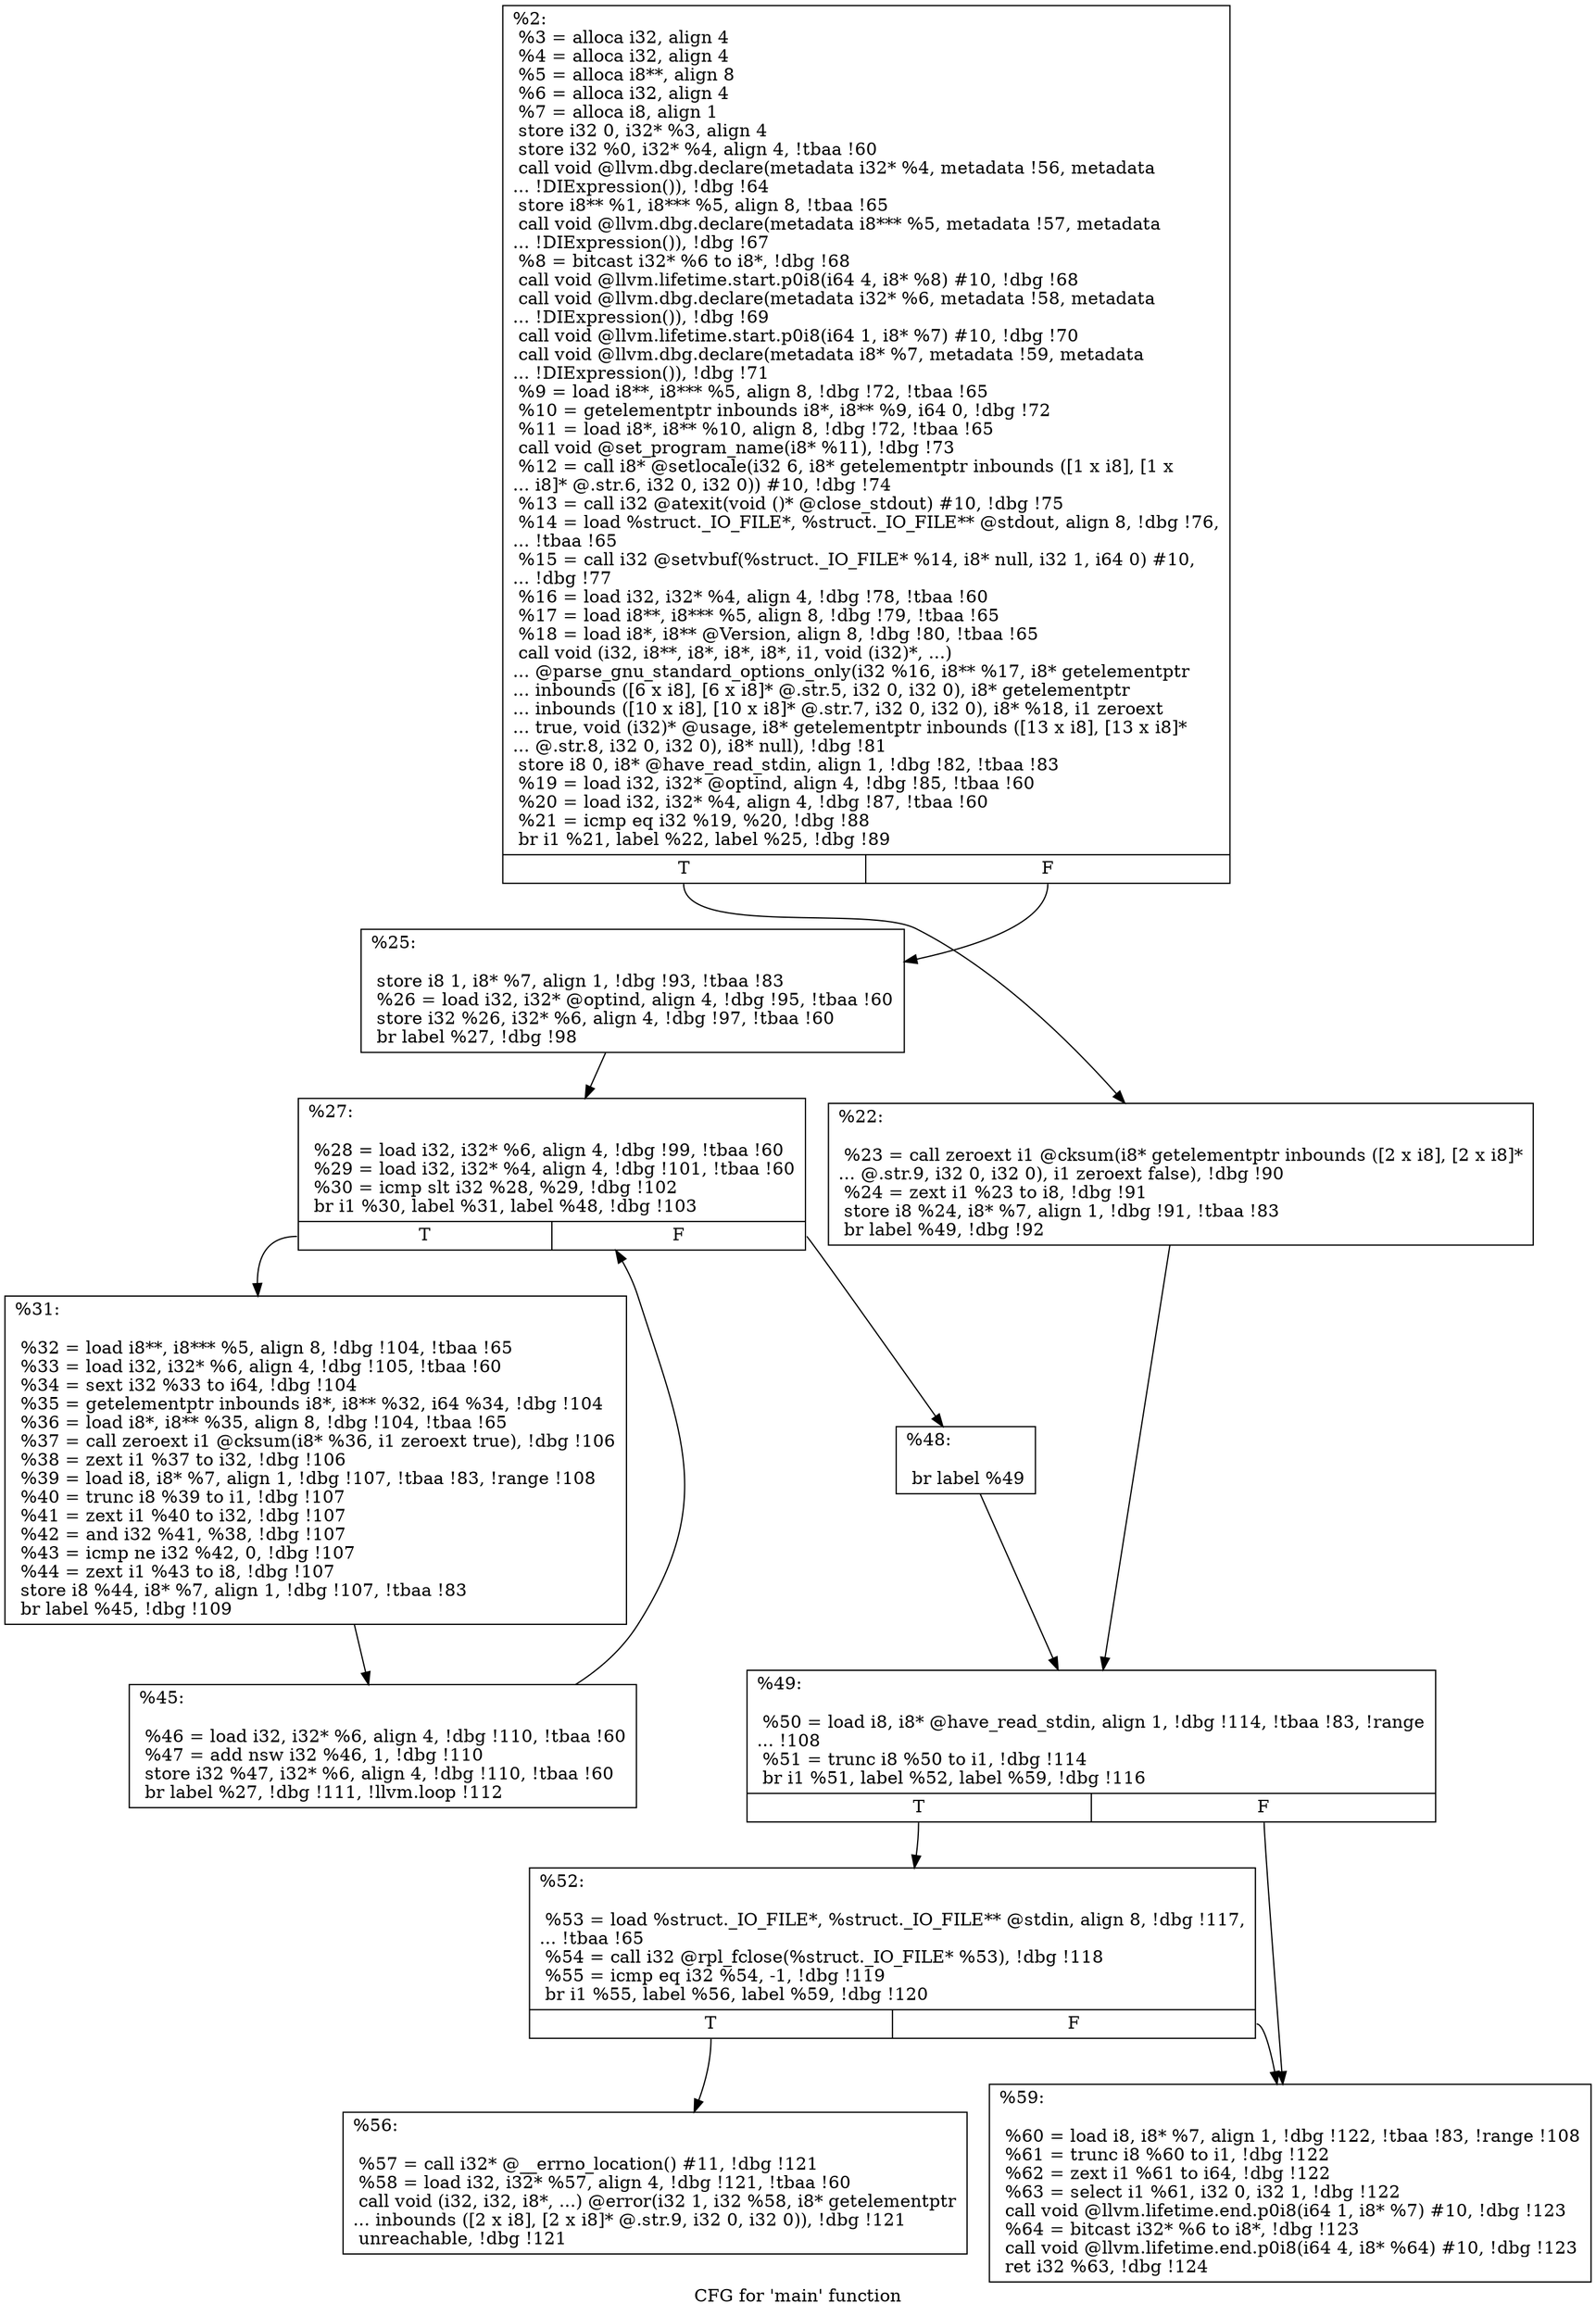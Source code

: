 digraph "CFG for 'main' function" {
	label="CFG for 'main' function";

	Node0x1f65ec0 [shape=record,label="{%2:\l  %3 = alloca i32, align 4\l  %4 = alloca i32, align 4\l  %5 = alloca i8**, align 8\l  %6 = alloca i32, align 4\l  %7 = alloca i8, align 1\l  store i32 0, i32* %3, align 4\l  store i32 %0, i32* %4, align 4, !tbaa !60\l  call void @llvm.dbg.declare(metadata i32* %4, metadata !56, metadata\l... !DIExpression()), !dbg !64\l  store i8** %1, i8*** %5, align 8, !tbaa !65\l  call void @llvm.dbg.declare(metadata i8*** %5, metadata !57, metadata\l... !DIExpression()), !dbg !67\l  %8 = bitcast i32* %6 to i8*, !dbg !68\l  call void @llvm.lifetime.start.p0i8(i64 4, i8* %8) #10, !dbg !68\l  call void @llvm.dbg.declare(metadata i32* %6, metadata !58, metadata\l... !DIExpression()), !dbg !69\l  call void @llvm.lifetime.start.p0i8(i64 1, i8* %7) #10, !dbg !70\l  call void @llvm.dbg.declare(metadata i8* %7, metadata !59, metadata\l... !DIExpression()), !dbg !71\l  %9 = load i8**, i8*** %5, align 8, !dbg !72, !tbaa !65\l  %10 = getelementptr inbounds i8*, i8** %9, i64 0, !dbg !72\l  %11 = load i8*, i8** %10, align 8, !dbg !72, !tbaa !65\l  call void @set_program_name(i8* %11), !dbg !73\l  %12 = call i8* @setlocale(i32 6, i8* getelementptr inbounds ([1 x i8], [1 x\l... i8]* @.str.6, i32 0, i32 0)) #10, !dbg !74\l  %13 = call i32 @atexit(void ()* @close_stdout) #10, !dbg !75\l  %14 = load %struct._IO_FILE*, %struct._IO_FILE** @stdout, align 8, !dbg !76,\l... !tbaa !65\l  %15 = call i32 @setvbuf(%struct._IO_FILE* %14, i8* null, i32 1, i64 0) #10,\l... !dbg !77\l  %16 = load i32, i32* %4, align 4, !dbg !78, !tbaa !60\l  %17 = load i8**, i8*** %5, align 8, !dbg !79, !tbaa !65\l  %18 = load i8*, i8** @Version, align 8, !dbg !80, !tbaa !65\l  call void (i32, i8**, i8*, i8*, i8*, i1, void (i32)*, ...)\l... @parse_gnu_standard_options_only(i32 %16, i8** %17, i8* getelementptr\l... inbounds ([6 x i8], [6 x i8]* @.str.5, i32 0, i32 0), i8* getelementptr\l... inbounds ([10 x i8], [10 x i8]* @.str.7, i32 0, i32 0), i8* %18, i1 zeroext\l... true, void (i32)* @usage, i8* getelementptr inbounds ([13 x i8], [13 x i8]*\l... @.str.8, i32 0, i32 0), i8* null), !dbg !81\l  store i8 0, i8* @have_read_stdin, align 1, !dbg !82, !tbaa !83\l  %19 = load i32, i32* @optind, align 4, !dbg !85, !tbaa !60\l  %20 = load i32, i32* %4, align 4, !dbg !87, !tbaa !60\l  %21 = icmp eq i32 %19, %20, !dbg !88\l  br i1 %21, label %22, label %25, !dbg !89\l|{<s0>T|<s1>F}}"];
	Node0x1f65ec0:s0 -> Node0x1f65f70;
	Node0x1f65ec0:s1 -> Node0x1f65fc0;
	Node0x1f65f70 [shape=record,label="{%22:\l\l  %23 = call zeroext i1 @cksum(i8* getelementptr inbounds ([2 x i8], [2 x i8]*\l... @.str.9, i32 0, i32 0), i1 zeroext false), !dbg !90\l  %24 = zext i1 %23 to i8, !dbg !91\l  store i8 %24, i8* %7, align 1, !dbg !91, !tbaa !83\l  br label %49, !dbg !92\l}"];
	Node0x1f65f70 -> Node0x1f66150;
	Node0x1f65fc0 [shape=record,label="{%25:\l\l  store i8 1, i8* %7, align 1, !dbg !93, !tbaa !83\l  %26 = load i32, i32* @optind, align 4, !dbg !95, !tbaa !60\l  store i32 %26, i32* %6, align 4, !dbg !97, !tbaa !60\l  br label %27, !dbg !98\l}"];
	Node0x1f65fc0 -> Node0x1f66010;
	Node0x1f66010 [shape=record,label="{%27:\l\l  %28 = load i32, i32* %6, align 4, !dbg !99, !tbaa !60\l  %29 = load i32, i32* %4, align 4, !dbg !101, !tbaa !60\l  %30 = icmp slt i32 %28, %29, !dbg !102\l  br i1 %30, label %31, label %48, !dbg !103\l|{<s0>T|<s1>F}}"];
	Node0x1f66010:s0 -> Node0x1f66060;
	Node0x1f66010:s1 -> Node0x1f66100;
	Node0x1f66060 [shape=record,label="{%31:\l\l  %32 = load i8**, i8*** %5, align 8, !dbg !104, !tbaa !65\l  %33 = load i32, i32* %6, align 4, !dbg !105, !tbaa !60\l  %34 = sext i32 %33 to i64, !dbg !104\l  %35 = getelementptr inbounds i8*, i8** %32, i64 %34, !dbg !104\l  %36 = load i8*, i8** %35, align 8, !dbg !104, !tbaa !65\l  %37 = call zeroext i1 @cksum(i8* %36, i1 zeroext true), !dbg !106\l  %38 = zext i1 %37 to i32, !dbg !106\l  %39 = load i8, i8* %7, align 1, !dbg !107, !tbaa !83, !range !108\l  %40 = trunc i8 %39 to i1, !dbg !107\l  %41 = zext i1 %40 to i32, !dbg !107\l  %42 = and i32 %41, %38, !dbg !107\l  %43 = icmp ne i32 %42, 0, !dbg !107\l  %44 = zext i1 %43 to i8, !dbg !107\l  store i8 %44, i8* %7, align 1, !dbg !107, !tbaa !83\l  br label %45, !dbg !109\l}"];
	Node0x1f66060 -> Node0x1f660b0;
	Node0x1f660b0 [shape=record,label="{%45:\l\l  %46 = load i32, i32* %6, align 4, !dbg !110, !tbaa !60\l  %47 = add nsw i32 %46, 1, !dbg !110\l  store i32 %47, i32* %6, align 4, !dbg !110, !tbaa !60\l  br label %27, !dbg !111, !llvm.loop !112\l}"];
	Node0x1f660b0 -> Node0x1f66010;
	Node0x1f66100 [shape=record,label="{%48:\l\l  br label %49\l}"];
	Node0x1f66100 -> Node0x1f66150;
	Node0x1f66150 [shape=record,label="{%49:\l\l  %50 = load i8, i8* @have_read_stdin, align 1, !dbg !114, !tbaa !83, !range\l... !108\l  %51 = trunc i8 %50 to i1, !dbg !114\l  br i1 %51, label %52, label %59, !dbg !116\l|{<s0>T|<s1>F}}"];
	Node0x1f66150:s0 -> Node0x1f661a0;
	Node0x1f66150:s1 -> Node0x1f66240;
	Node0x1f661a0 [shape=record,label="{%52:\l\l  %53 = load %struct._IO_FILE*, %struct._IO_FILE** @stdin, align 8, !dbg !117,\l... !tbaa !65\l  %54 = call i32 @rpl_fclose(%struct._IO_FILE* %53), !dbg !118\l  %55 = icmp eq i32 %54, -1, !dbg !119\l  br i1 %55, label %56, label %59, !dbg !120\l|{<s0>T|<s1>F}}"];
	Node0x1f661a0:s0 -> Node0x1f661f0;
	Node0x1f661a0:s1 -> Node0x1f66240;
	Node0x1f661f0 [shape=record,label="{%56:\l\l  %57 = call i32* @__errno_location() #11, !dbg !121\l  %58 = load i32, i32* %57, align 4, !dbg !121, !tbaa !60\l  call void (i32, i32, i8*, ...) @error(i32 1, i32 %58, i8* getelementptr\l... inbounds ([2 x i8], [2 x i8]* @.str.9, i32 0, i32 0)), !dbg !121\l  unreachable, !dbg !121\l}"];
	Node0x1f66240 [shape=record,label="{%59:\l\l  %60 = load i8, i8* %7, align 1, !dbg !122, !tbaa !83, !range !108\l  %61 = trunc i8 %60 to i1, !dbg !122\l  %62 = zext i1 %61 to i64, !dbg !122\l  %63 = select i1 %61, i32 0, i32 1, !dbg !122\l  call void @llvm.lifetime.end.p0i8(i64 1, i8* %7) #10, !dbg !123\l  %64 = bitcast i32* %6 to i8*, !dbg !123\l  call void @llvm.lifetime.end.p0i8(i64 4, i8* %64) #10, !dbg !123\l  ret i32 %63, !dbg !124\l}"];
}
